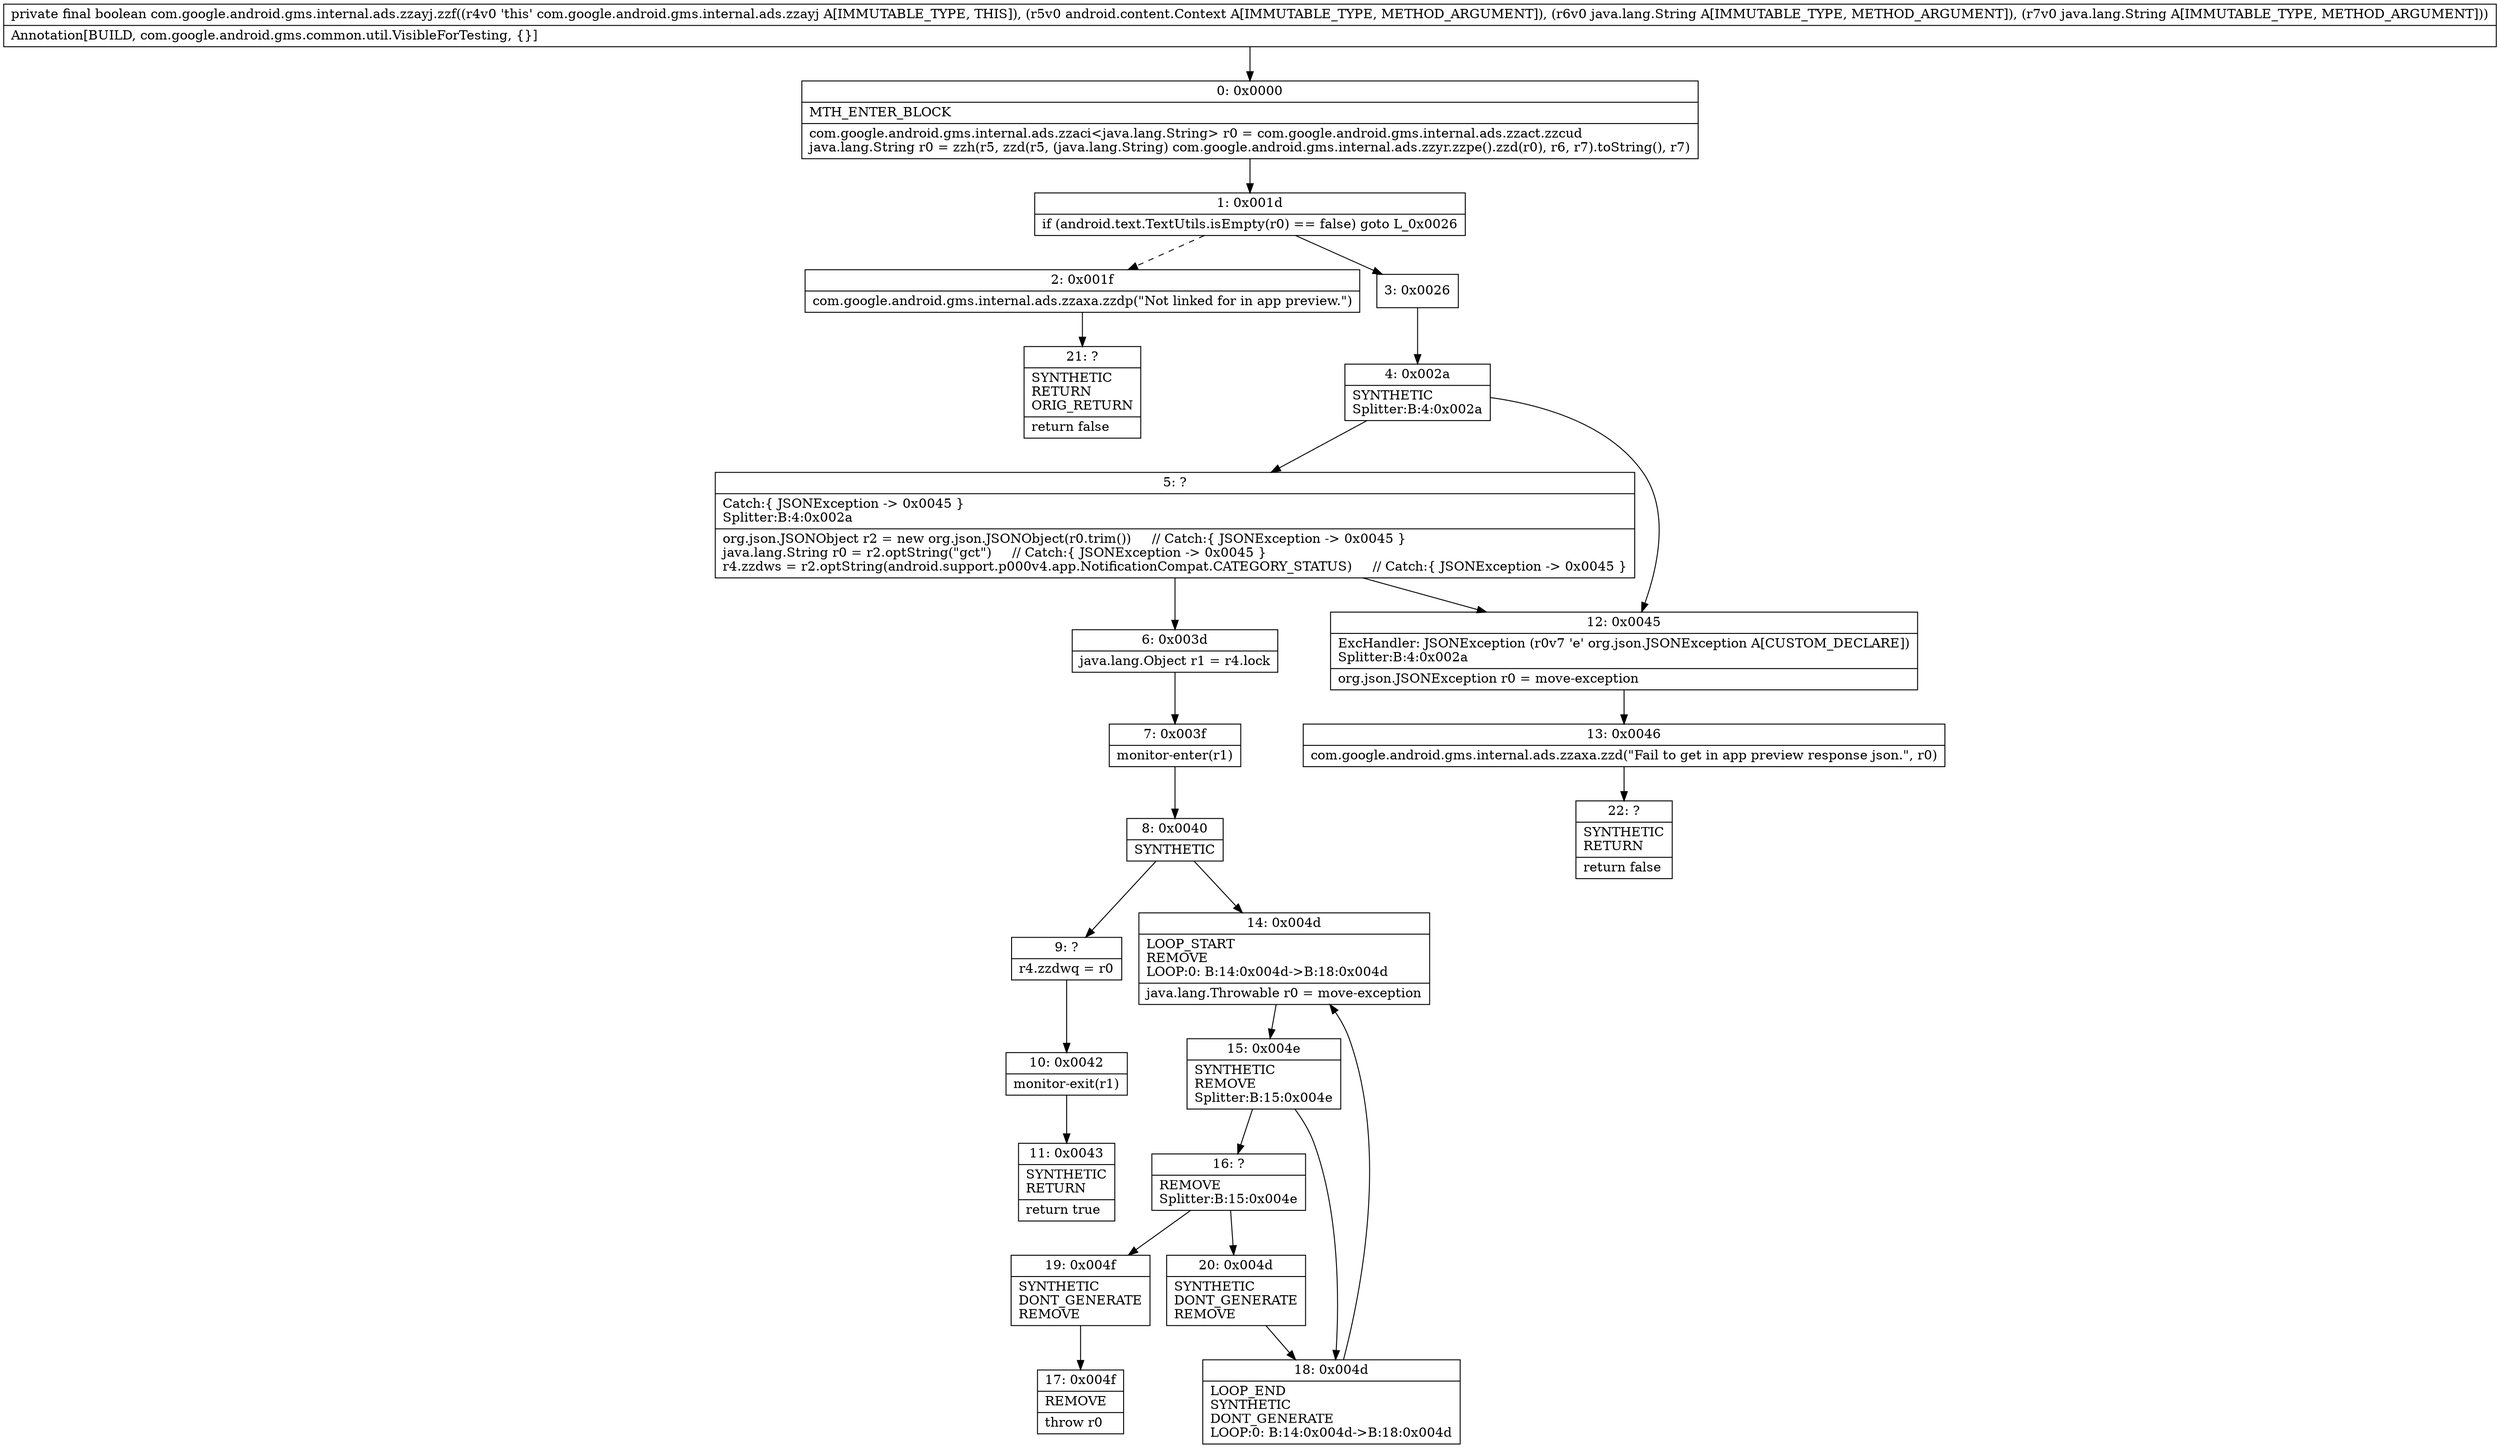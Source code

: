 digraph "CFG forcom.google.android.gms.internal.ads.zzayj.zzf(Landroid\/content\/Context;Ljava\/lang\/String;Ljava\/lang\/String;)Z" {
Node_0 [shape=record,label="{0\:\ 0x0000|MTH_ENTER_BLOCK\l|com.google.android.gms.internal.ads.zzaci\<java.lang.String\> r0 = com.google.android.gms.internal.ads.zzact.zzcud\ljava.lang.String r0 = zzh(r5, zzd(r5, (java.lang.String) com.google.android.gms.internal.ads.zzyr.zzpe().zzd(r0), r6, r7).toString(), r7)\l}"];
Node_1 [shape=record,label="{1\:\ 0x001d|if (android.text.TextUtils.isEmpty(r0) == false) goto L_0x0026\l}"];
Node_2 [shape=record,label="{2\:\ 0x001f|com.google.android.gms.internal.ads.zzaxa.zzdp(\"Not linked for in app preview.\")\l}"];
Node_3 [shape=record,label="{3\:\ 0x0026}"];
Node_4 [shape=record,label="{4\:\ 0x002a|SYNTHETIC\lSplitter:B:4:0x002a\l}"];
Node_5 [shape=record,label="{5\:\ ?|Catch:\{ JSONException \-\> 0x0045 \}\lSplitter:B:4:0x002a\l|org.json.JSONObject r2 = new org.json.JSONObject(r0.trim())     \/\/ Catch:\{ JSONException \-\> 0x0045 \}\ljava.lang.String r0 = r2.optString(\"gct\")     \/\/ Catch:\{ JSONException \-\> 0x0045 \}\lr4.zzdws = r2.optString(android.support.p000v4.app.NotificationCompat.CATEGORY_STATUS)     \/\/ Catch:\{ JSONException \-\> 0x0045 \}\l}"];
Node_6 [shape=record,label="{6\:\ 0x003d|java.lang.Object r1 = r4.lock\l}"];
Node_7 [shape=record,label="{7\:\ 0x003f|monitor\-enter(r1)\l}"];
Node_8 [shape=record,label="{8\:\ 0x0040|SYNTHETIC\l}"];
Node_9 [shape=record,label="{9\:\ ?|r4.zzdwq = r0\l}"];
Node_10 [shape=record,label="{10\:\ 0x0042|monitor\-exit(r1)\l}"];
Node_11 [shape=record,label="{11\:\ 0x0043|SYNTHETIC\lRETURN\l|return true\l}"];
Node_12 [shape=record,label="{12\:\ 0x0045|ExcHandler: JSONException (r0v7 'e' org.json.JSONException A[CUSTOM_DECLARE])\lSplitter:B:4:0x002a\l|org.json.JSONException r0 = move\-exception\l}"];
Node_13 [shape=record,label="{13\:\ 0x0046|com.google.android.gms.internal.ads.zzaxa.zzd(\"Fail to get in app preview response json.\", r0)\l}"];
Node_14 [shape=record,label="{14\:\ 0x004d|LOOP_START\lREMOVE\lLOOP:0: B:14:0x004d\-\>B:18:0x004d\l|java.lang.Throwable r0 = move\-exception\l}"];
Node_15 [shape=record,label="{15\:\ 0x004e|SYNTHETIC\lREMOVE\lSplitter:B:15:0x004e\l}"];
Node_16 [shape=record,label="{16\:\ ?|REMOVE\lSplitter:B:15:0x004e\l}"];
Node_17 [shape=record,label="{17\:\ 0x004f|REMOVE\l|throw r0\l}"];
Node_18 [shape=record,label="{18\:\ 0x004d|LOOP_END\lSYNTHETIC\lDONT_GENERATE\lLOOP:0: B:14:0x004d\-\>B:18:0x004d\l}"];
Node_19 [shape=record,label="{19\:\ 0x004f|SYNTHETIC\lDONT_GENERATE\lREMOVE\l}"];
Node_20 [shape=record,label="{20\:\ 0x004d|SYNTHETIC\lDONT_GENERATE\lREMOVE\l}"];
Node_21 [shape=record,label="{21\:\ ?|SYNTHETIC\lRETURN\lORIG_RETURN\l|return false\l}"];
Node_22 [shape=record,label="{22\:\ ?|SYNTHETIC\lRETURN\l|return false\l}"];
MethodNode[shape=record,label="{private final boolean com.google.android.gms.internal.ads.zzayj.zzf((r4v0 'this' com.google.android.gms.internal.ads.zzayj A[IMMUTABLE_TYPE, THIS]), (r5v0 android.content.Context A[IMMUTABLE_TYPE, METHOD_ARGUMENT]), (r6v0 java.lang.String A[IMMUTABLE_TYPE, METHOD_ARGUMENT]), (r7v0 java.lang.String A[IMMUTABLE_TYPE, METHOD_ARGUMENT]))  | Annotation[BUILD, com.google.android.gms.common.util.VisibleForTesting, \{\}]\l}"];
MethodNode -> Node_0;
Node_0 -> Node_1;
Node_1 -> Node_2[style=dashed];
Node_1 -> Node_3;
Node_2 -> Node_21;
Node_3 -> Node_4;
Node_4 -> Node_5;
Node_4 -> Node_12;
Node_5 -> Node_6;
Node_5 -> Node_12;
Node_6 -> Node_7;
Node_7 -> Node_8;
Node_8 -> Node_9;
Node_8 -> Node_14;
Node_9 -> Node_10;
Node_10 -> Node_11;
Node_12 -> Node_13;
Node_13 -> Node_22;
Node_14 -> Node_15;
Node_15 -> Node_16;
Node_15 -> Node_18;
Node_16 -> Node_19;
Node_16 -> Node_20;
Node_18 -> Node_14;
Node_19 -> Node_17;
Node_20 -> Node_18;
}


